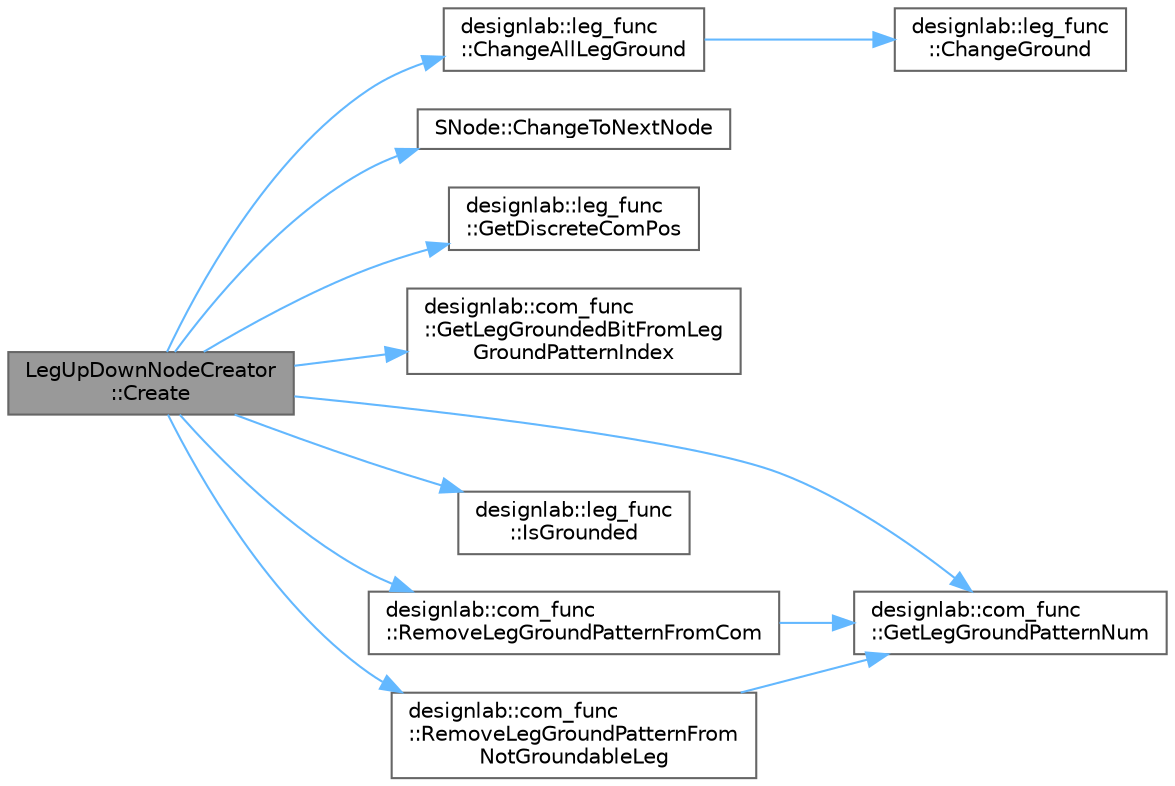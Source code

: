 digraph "LegUpDownNodeCreator::Create"
{
 // LATEX_PDF_SIZE
  bgcolor="transparent";
  edge [fontname=Helvetica,fontsize=10,labelfontname=Helvetica,labelfontsize=10];
  node [fontname=Helvetica,fontsize=10,shape=box,height=0.2,width=0.4];
  rankdir="LR";
  Node1 [id="Node000001",label="LegUpDownNodeCreator\l::Create",height=0.2,width=0.4,color="gray40", fillcolor="grey60", style="filled", fontcolor="black",tooltip="現在のノードから次のノード群を生成する"];
  Node1 -> Node2 [id="edge1_Node000001_Node000002",color="steelblue1",style="solid",tooltip=" "];
  Node2 [id="Node000002",label="designlab::leg_func\l::ChangeAllLegGround",height=0.2,width=0.4,color="grey40", fillcolor="white", style="filled",URL="$namespacedesignlab_1_1leg__func.html#ad818e831df8eb0f0eb141e7fb62ad689",tooltip="全ての脚の接地・遊脚情報を変更する．"];
  Node2 -> Node3 [id="edge2_Node000002_Node000003",color="steelblue1",style="solid",tooltip=" "];
  Node3 [id="Node000003",label="designlab::leg_func\l::ChangeGround",height=0.2,width=0.4,color="grey40", fillcolor="white", style="filled",URL="$namespacedesignlab_1_1leg__func.html#ae41027f36b1c41d32ac4d9fb1bfb8da6",tooltip=" "];
  Node1 -> Node4 [id="edge3_Node000001_Node000004",color="steelblue1",style="solid",tooltip=" "];
  Node4 [id="Node000004",label="SNode::ChangeToNextNode",height=0.2,width=0.4,color="grey40", fillcolor="white", style="filled",URL="$struct_s_node.html#a68e5a77384fb5aeaa49002a88ccf28eb",tooltip="次の動作を設定する関数．"];
  Node1 -> Node5 [id="edge4_Node000001_Node000005",color="steelblue1",style="solid",tooltip=" "];
  Node5 [id="Node000005",label="designlab::leg_func\l::GetDiscreteComPos",height=0.2,width=0.4,color="grey40", fillcolor="white", style="filled",URL="$namespacedesignlab_1_1leg__func.html#aacc8d4b9a0015353684a79cd4d3b7c64",tooltip="現在の脚状態から重心パターンを取得する．"];
  Node1 -> Node6 [id="edge5_Node000001_Node000006",color="steelblue1",style="solid",tooltip=" "];
  Node6 [id="Node000006",label="designlab::com_func\l::GetLegGroundedBitFromLeg\lGroundPatternIndex",height=0.2,width=0.4,color="grey40", fillcolor="white", style="filled",URL="$namespacedesignlab_1_1com__func.html#a6e089548580a21729e4c73f4564b8640",tooltip="脚の接地パターンの番号から，その脚の接地パターンを返す．"];
  Node1 -> Node7 [id="edge6_Node000001_Node000007",color="steelblue1",style="solid",tooltip=" "];
  Node7 [id="Node000007",label="designlab::com_func\l::GetLegGroundPatternNum",height=0.2,width=0.4,color="grey40", fillcolor="white", style="filled",URL="$namespacedesignlab_1_1com__func.html#a32f26cf991322f7e7cc4ea68213967a7",tooltip="脚の接地パターンの総数を返す．"];
  Node1 -> Node8 [id="edge7_Node000001_Node000008",color="steelblue1",style="solid",tooltip=" "];
  Node8 [id="Node000008",label="designlab::leg_func\l::IsGrounded",height=0.2,width=0.4,color="grey40", fillcolor="white", style="filled",URL="$namespacedesignlab_1_1leg__func.html#a4b87ebe130ffec4a53e929bdb13c4ee3",tooltip="脚番号 leg_index 0 〜 5 に応じて，その脚が接地しているかを調べる．   脚は右前脚を0番として，時計回りに0,1,2,3,4,5となる．左前足が5番．"];
  Node1 -> Node9 [id="edge8_Node000001_Node000009",color="steelblue1",style="solid",tooltip=" "];
  Node9 [id="Node000009",label="designlab::com_func\l::RemoveLegGroundPatternFromCom",height=0.2,width=0.4,color="grey40", fillcolor="white", style="filled",URL="$namespacedesignlab_1_1com__func.html#abd240e18ddb47a04f7520411cba131df",tooltip="離散化された重心位置から，その重心位置では取り得ない脚接地パターンをfalseにする．"];
  Node9 -> Node7 [id="edge9_Node000009_Node000007",color="steelblue1",style="solid",tooltip=" "];
  Node1 -> Node10 [id="edge10_Node000001_Node000010",color="steelblue1",style="solid",tooltip=" "];
  Node10 [id="Node000010",label="designlab::com_func\l::RemoveLegGroundPatternFrom\lNotGroundableLeg",height=0.2,width=0.4,color="grey40", fillcolor="white", style="filled",URL="$namespacedesignlab_1_1com__func.html#a74a1a63939a7629f879caeb6c398c174",tooltip=" "];
  Node10 -> Node7 [id="edge11_Node000010_Node000007",color="steelblue1",style="solid",tooltip=" "];
}
